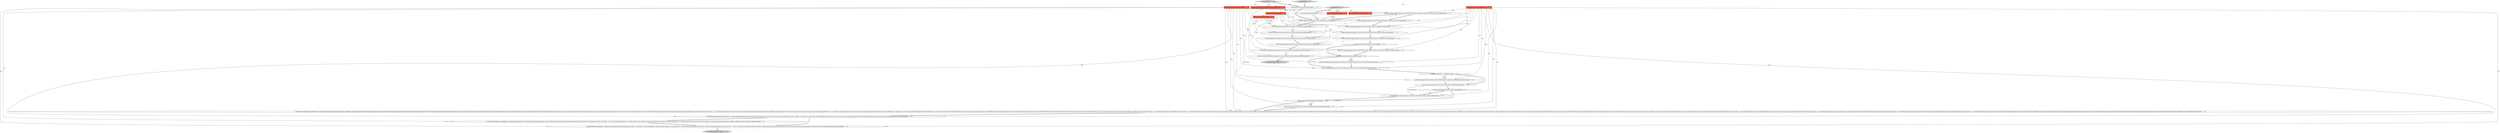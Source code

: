 digraph {
2 [style = filled, label = "@NotNull JsonWriter json@@@2@@@['1', '0', '0']", fillcolor = tomato, shape = box image = "AAA0AAABBB1BBB"];
27 [style = filled, label = "@NotNull JsonWriter json@@@2@@@['0', '1', '0']", fillcolor = tomato, shape = box image = "AAA0AAABBB2BBB"];
8 [style = filled, label = "dataSource.isShowUtilityObjects()@@@13@@@['1', '1', '0']", fillcolor = white, shape = diamond image = "AAA0AAABBB1BBB"];
32 [style = filled, label = "JSONUtils.serializeStringList(json,RegistryConstants.TAG_INCLUDE,filter.getInclude())@@@9@@@['0', '0', '1']", fillcolor = white, shape = ellipse image = "AAA0AAABBB3BBB"];
21 [style = filled, label = "JSONUtils.field(json,RegistryConstants.ATTR_SHOW_SYSTEM_OBJECTS,dataSource.isShowSystemObjects())@@@11@@@['1', '1', '0']", fillcolor = white, shape = ellipse image = "AAA0AAABBB1BBB"];
37 [style = filled, label = "String objectID@@@2@@@['0', '0', '1']", fillcolor = tomato, shape = box image = "AAA0AAABBB3BBB"];
39 [style = filled, label = "saveObjectFiler['0', '0', '1']", fillcolor = lightgray, shape = diamond image = "AAA0AAABBB3BBB"];
36 [style = filled, label = "JSONUtils.serializeStringList(json,RegistryConstants.TAG_EXCLUDE,filter.getExclude())@@@10@@@['0', '0', '1']", fillcolor = white, shape = ellipse image = "AAA0AAABBB3BBB"];
17 [style = filled, label = "JSONUtils.field(json,RegistryConstants.ATTR_FOLDER,dataSource.getFolder().getFolderPath())@@@18@@@['1', '1', '0']", fillcolor = white, shape = ellipse image = "AAA0AAABBB1BBB"];
41 [style = filled, label = "json.endObject()@@@11@@@['0', '0', '1']", fillcolor = lightgray, shape = ellipse image = "AAA0AAABBB3BBB"];
29 [style = filled, label = "String typeName@@@2@@@['0', '0', '1']", fillcolor = tomato, shape = box image = "AAA0AAABBB3BBB"];
31 [style = filled, label = "json.beginObject()@@@3@@@['0', '0', '1']", fillcolor = white, shape = ellipse image = "AAA0AAABBB3BBB"];
35 [style = filled, label = "JSONUtils.fieldNE(json,RegistryConstants.ATTR_DESCRIPTION,filter.getDescription())@@@7@@@['0', '0', '1']", fillcolor = white, shape = ellipse image = "AAA0AAABBB3BBB"];
20 [style = filled, label = "JSONUtils.field(json,RegistryConstants.ATTR_SAVE_PASSWORD,dataSource.isSavePassword())@@@9@@@['1', '1', '0']", fillcolor = white, shape = ellipse image = "AAA0AAABBB1BBB"];
12 [style = filled, label = "JSONUtils.field(json,RegistryConstants.ATTR_SHOW_UTIL_OBJECTS,dataSource.isShowUtilityObjects())@@@14@@@['1', '1', '0']", fillcolor = white, shape = ellipse image = "AAA0AAABBB1BBB"];
23 [style = filled, label = "JSONUtils.field(json,\"virtual-model-id\",dataSource.getVirtualModel().getId())@@@25@@@['1', '1', '0']", fillcolor = white, shape = ellipse image = "AAA0AAABBB1BBB"];
19 [style = filled, label = "@NotNull DataSourceDescriptor dataSource@@@2@@@['1', '1', '0']", fillcolor = tomato, shape = box image = "AAA0AAABBB1BBB"];
38 [style = filled, label = "JSONUtils.field(json,RegistryConstants.ATTR_ENABLED,filter.isEnabled())@@@8@@@['0', '0', '1']", fillcolor = white, shape = ellipse image = "AAA0AAABBB3BBB"];
22 [style = filled, label = "JSONUtils.field(json,RegistryConstants.ATTR_PROVIDER,dataSource.getDriver().getProviderDescriptor().getId())@@@5@@@['1', '1', '0']", fillcolor = white, shape = ellipse image = "AAA0AAABBB1BBB"];
3 [style = filled, label = "final String lockPasswordHash = dataSource.getLockPasswordHash()@@@20@@@['1', '1', '0']", fillcolor = white, shape = ellipse image = "AAA0AAABBB1BBB"];
15 [style = filled, label = "JSONUtils.field(json,RegistryConstants.ATTR_LOCK_PASSWORD,lockPasswordHash)@@@22@@@['1', '1', '0']", fillcolor = white, shape = ellipse image = "AAA0AAABBB1BBB"];
16 [style = filled, label = "json.name(dataSource.getId())@@@3@@@['1', '1', '0']", fillcolor = white, shape = ellipse image = "AAA0AAABBB1BBB"];
10 [style = filled, label = "JSONUtils.fieldNE(json,RegistryConstants.TAG_DESCRIPTION,dataSource.getDescription())@@@8@@@['1', '1', '0']", fillcolor = white, shape = ellipse image = "AAA0AAABBB1BBB"];
40 [style = filled, label = "JSONUtils.fieldNE(json,RegistryConstants.ATTR_NAME,filter.getName())@@@6@@@['0', '0', '1']", fillcolor = white, shape = ellipse image = "AAA0AAABBB3BBB"];
34 [style = filled, label = "JSONUtils.fieldNE(json,RegistryConstants.ATTR_TYPE,typeName)@@@5@@@['0', '0', '1']", fillcolor = white, shape = ellipse image = "AAA0AAABBB3BBB"];
13 [style = filled, label = "{List<DBPDataSourcePermission> permissions = dataSource.getModifyPermission()if (!CommonUtils.isEmpty(permissions)) {json.name(\"security\")json.beginObject()List<String> permIds = new ArrayList<>(permissions.size())for (DBPDataSourcePermission perm : permissions)permIds.add(perm.getId())JSONUtils.serializeStringList(json,\"permission-restrictions\",permIds)json.endObject()}}@@@99@@@['1', '1', '0']", fillcolor = white, shape = ellipse image = "AAA0AAABBB1BBB"];
0 [style = filled, label = "{SimplePreferenceStore prefStore = dataSource.getPreferenceStore()Map<String,String> props = new TreeMap<>()for (String propName : prefStore.preferenceNames()){String propValue = prefStore.getString(propName)String defValue = prefStore.getDefaultString(propName)if (propValue != null && !CommonUtils.equalObjects(propValue,defValue)) {props.put(propName,propValue)}}if (!props.isEmpty()) {JSONUtils.serializeProperties(json,RegistryConstants.TAG_CUSTOM_PROPERTIES,props)}}@@@128@@@['1', '1', '0']", fillcolor = white, shape = ellipse image = "AAA0AAABBB1BBB"];
26 [style = filled, label = "saveDataSource['0', '1', '0']", fillcolor = lightgray, shape = diamond image = "AAA0AAABBB2BBB"];
14 [style = filled, label = "dataSource.getFolder() != null@@@17@@@['1', '1', '0']", fillcolor = white, shape = diamond image = "AAA0AAABBB1BBB"];
9 [style = filled, label = "dataSource.hasSharedVirtualModel()@@@24@@@['1', '1', '0']", fillcolor = white, shape = diamond image = "AAA0AAABBB1BBB"];
25 [style = filled, label = "!CommonUtils.isEmpty(lockPasswordHash)@@@21@@@['1', '1', '0']", fillcolor = white, shape = diamond image = "AAA0AAABBB1BBB"];
6 [style = filled, label = "{DBPConnectionConfiguration connectionInfo = dataSource.getConnectionConfiguration()json.name(\"configuration\")json.beginObject()JSONUtils.fieldNE(json,RegistryConstants.ATTR_HOST,connectionInfo.getHostName())JSONUtils.fieldNE(json,RegistryConstants.ATTR_PORT,connectionInfo.getHostPort())JSONUtils.fieldNE(json,RegistryConstants.ATTR_SERVER,connectionInfo.getServerName())JSONUtils.fieldNE(json,RegistryConstants.ATTR_DATABASE,connectionInfo.getDatabaseName())JSONUtils.fieldNE(json,RegistryConstants.ATTR_URL,connectionInfo.getUrl())saveSecuredCredentials(dataSource,null,null,connectionInfo.getUserName(),dataSource.isSavePassword()? connectionInfo.getUserPassword(): null)JSONUtils.fieldNE(json,RegistryConstants.ATTR_HOME,connectionInfo.getClientHomeId())if (connectionInfo.getConnectionType() != null) {JSONUtils.field(json,RegistryConstants.ATTR_TYPE,connectionInfo.getConnectionType().getId())}JSONUtils.fieldNE(json,RegistryConstants.ATTR_COLOR,connectionInfo.getConnectionColor())if (connectionInfo.getKeepAliveInterval() > 0) {JSONUtils.field(json,RegistryConstants.ATTR_KEEP_ALIVE,connectionInfo.getKeepAliveInterval())}JSONUtils.fieldNE(json,\"config-profile\",connectionInfo.getConfigProfileName())JSONUtils.fieldNE(json,\"user-profile\",connectionInfo.getUserProfileName())JSONUtils.serializeProperties(json,RegistryConstants.TAG_PROPERTIES,connectionInfo.getProperties())JSONUtils.serializeProperties(json,RegistryConstants.TAG_PROVIDER_PROPERTIES,connectionInfo.getProviderProperties())if (!ArrayUtils.isEmpty(connectionInfo.getDeclaredEvents())) {json.name(RegistryConstants.TAG_EVENTS)json.beginObject()for (DBPConnectionEventType eventType : connectionInfo.getDeclaredEvents()){DBRShellCommand command = connectionInfo.getEvent(eventType)json.name(eventType.name())json.beginObject()JSONUtils.field(json,RegistryConstants.ATTR_ENABLED,command.isEnabled())JSONUtils.field(json,RegistryConstants.ATTR_SHOW_PANEL,command.isShowProcessPanel())JSONUtils.field(json,RegistryConstants.ATTR_WAIT_PROCESS,command.isWaitProcessFinish())if (command.isWaitProcessFinish()) {JSONUtils.field(json,RegistryConstants.ATTR_WAIT_PROCESS_TIMEOUT,command.getWaitProcessTimeoutMs())}JSONUtils.field(json,RegistryConstants.ATTR_TERMINATE_AT_DISCONNECT,command.isTerminateAtDisconnect())JSONUtils.field(json,RegistryConstants.ATTR_PAUSE_AFTER_EXECUTE,command.getPauseAfterExecute())JSONUtils.fieldNE(json,RegistryConstants.ATTR_WORKING_DIRECTORY,command.getWorkingDirectory())JSONUtils.fieldNE(json,RegistryConstants.ATTR_COMMAND,command.getCommand())json.endObject()}json.endObject()}if (!CommonUtils.isEmpty(connectionInfo.getHandlers())) {json.name(RegistryConstants.TAG_HANDLERS)json.beginObject()for (DBWHandlerConfiguration configuration : connectionInfo.getHandlers()){saveNetworkHandlerConfiguration(json,dataSource,null,configuration)}json.endObject()}{DBPConnectionBootstrap bootstrap = connectionInfo.getBootstrap()if (bootstrap.hasData()) {json.name(RegistryConstants.TAG_BOOTSTRAP)json.beginObject()if (bootstrap.getDefaultAutoCommit() != null) {JSONUtils.field(json,RegistryConstants.ATTR_AUTOCOMMIT,bootstrap.getDefaultAutoCommit())}if (bootstrap.getDefaultTransactionIsolation() != null) {JSONUtils.field(json,RegistryConstants.ATTR_TXN_ISOLATION,bootstrap.getDefaultTransactionIsolation())}JSONUtils.fieldNE(json,RegistryConstants.ATTR_DEFAULT_OBJECT,bootstrap.getDefaultObjectName())if (bootstrap.isIgnoreErrors()) {JSONUtils.field(json,RegistryConstants.ATTR_IGNORE_ERRORS,true)}JSONUtils.serializeStringList(json,RegistryConstants.TAG_QUERY,bootstrap.getInitQueries())json.endObject()}}json.endObject()}@@@27@@@['1', '1', '0']", fillcolor = white, shape = ellipse image = "AAA0AAABBB1BBB"];
18 [style = filled, label = "json.endObject()@@@142@@@['1', '1', '0']", fillcolor = lightgray, shape = ellipse image = "AAA0AAABBB1BBB"];
5 [style = filled, label = "JSONUtils.field(json,RegistryConstants.ATTR_DRIVER,dataSource.getDriver().getId())@@@6@@@['1', '1', '0']", fillcolor = white, shape = ellipse image = "AAA0AAABBB1BBB"];
33 [style = filled, label = "DBSObjectFilter filter@@@2@@@['0', '0', '1']", fillcolor = tomato, shape = box image = "AAA0AAABBB3BBB"];
28 [style = filled, label = "{Collection<FilterMapping> filterMappings = dataSource.getObjectFilters()if (!CommonUtils.isEmpty(filterMappings)) {json.name(RegistryConstants.TAG_FILTERS)json.beginArray()for (FilterMapping filter : filterMappings){if (filter.defaultFilter != null && !filter.defaultFilter.isEmpty()) {saveObjectFiler(json,filter.typeName,null,filter.defaultFilter)}for (Map.Entry<String,DBSObjectFilter> cf : filter.customFilters.entrySet()){if (!cf.getValue().isEmpty()) {saveObjectFiler(json,filter.typeName,cf.getKey(),cf.getValue())}}}json.endArray()}}@@@110@@@['0', '1', '0']", fillcolor = white, shape = ellipse image = "AAA1AAABBB2BBB"];
7 [style = filled, label = "JSONUtils.field(json,RegistryConstants.ATTR_NAME,dataSource.getName())@@@7@@@['1', '1', '0']", fillcolor = white, shape = ellipse image = "AAA0AAABBB1BBB"];
30 [style = filled, label = "JsonWriter json@@@2@@@['0', '0', '1']", fillcolor = tomato, shape = box image = "AAA0AAABBB3BBB"];
11 [style = filled, label = "JSONUtils.field(json,RegistryConstants.ATTR_READ_ONLY,dataSource.isConnectionReadOnly())@@@16@@@['1', '1', '0']", fillcolor = white, shape = ellipse image = "AAA0AAABBB1BBB"];
1 [style = filled, label = "JSONUtils.fieldNE(json,RegistryConstants.ATTR_ID,objectID)@@@4@@@['1', '1', '1']", fillcolor = white, shape = ellipse image = "AAA0AAABBB1BBB"];
24 [style = filled, label = "dataSource.isShowSystemObjects()@@@10@@@['1', '1', '0']", fillcolor = white, shape = diamond image = "AAA0AAABBB1BBB"];
4 [style = filled, label = "saveDataSource['1', '0', '0']", fillcolor = lightgray, shape = diamond image = "AAA0AAABBB1BBB"];
24->21 [style = bold, label=""];
2->20 [style = solid, label="json"];
14->3 [style = bold, label=""];
10->35 [style = dashed, label="0"];
30->38 [style = solid, label="json"];
27->22 [style = solid, label="json"];
39->30 [style = dotted, label="true"];
27->0 [style = solid, label="json"];
2->0 [style = solid, label="json"];
17->3 [style = bold, label=""];
2->10 [style = solid, label="json"];
16->1 [style = bold, label=""];
3->25 [style = bold, label=""];
2->7 [style = solid, label="json"];
27->10 [style = solid, label="json"];
30->36 [style = solid, label="json"];
26->19 [style = dotted, label="true"];
21->36 [style = dashed, label="0"];
1->22 [style = bold, label=""];
40->35 [style = bold, label=""];
27->28 [style = solid, label="json"];
28->0 [style = bold, label=""];
2->21 [style = solid, label="json"];
2->5 [style = solid, label="json"];
2->23 [style = solid, label="json"];
39->31 [style = bold, label=""];
14->17 [style = bold, label=""];
2->15 [style = solid, label="json"];
15->9 [style = bold, label=""];
26->16 [style = bold, label=""];
30->34 [style = solid, label="json"];
13->0 [style = bold, label=""];
2->13 [style = solid, label="json"];
21->8 [style = bold, label=""];
13->28 [style = bold, label=""];
2->22 [style = solid, label="json"];
36->41 [style = bold, label=""];
27->23 [style = solid, label="json"];
30->40 [style = solid, label="json"];
39->29 [style = dotted, label="true"];
27->20 [style = solid, label="json"];
4->19 [style = dotted, label="true"];
25->9 [style = bold, label=""];
30->35 [style = solid, label="json"];
1->34 [style = bold, label=""];
25->15 [style = bold, label=""];
5->7 [style = bold, label=""];
27->6 [style = solid, label="json"];
9->23 [style = dotted, label="true"];
10->20 [style = bold, label=""];
14->17 [style = dotted, label="true"];
4->16 [style = bold, label=""];
5->34 [style = dashed, label="0"];
11->14 [style = bold, label=""];
9->6 [style = bold, label=""];
37->1 [style = solid, label="objectID"];
23->6 [style = bold, label=""];
39->33 [style = dotted, label="true"];
27->12 [style = solid, label="json"];
20->24 [style = bold, label=""];
27->7 [style = solid, label="json"];
24->8 [style = bold, label=""];
27->13 [style = solid, label="json"];
30->1 [style = solid, label="json"];
19->6 [style = solid, label="dataSource"];
7->40 [style = dashed, label="0"];
2->17 [style = solid, label="json"];
4->2 [style = dotted, label="true"];
38->32 [style = bold, label=""];
22->5 [style = bold, label=""];
27->21 [style = solid, label="json"];
31->1 [style = bold, label=""];
8->12 [style = bold, label=""];
7->10 [style = bold, label=""];
2->11 [style = solid, label="json"];
6->13 [style = bold, label=""];
34->40 [style = bold, label=""];
25->15 [style = dotted, label="true"];
24->21 [style = dotted, label="true"];
32->36 [style = bold, label=""];
8->11 [style = bold, label=""];
27->15 [style = solid, label="json"];
35->38 [style = bold, label=""];
20->38 [style = dashed, label="0"];
2->12 [style = solid, label="json"];
30->32 [style = solid, label="json"];
29->34 [style = solid, label="typeName"];
27->17 [style = solid, label="json"];
2->6 [style = solid, label="json"];
3->15 [style = solid, label="lockPasswordHash"];
27->5 [style = solid, label="json"];
39->37 [style = dotted, label="true"];
12->11 [style = bold, label=""];
9->23 [style = bold, label=""];
27->11 [style = solid, label="json"];
26->27 [style = dotted, label="true"];
22->1 [style = dashed, label="0"];
0->18 [style = bold, label=""];
8->12 [style = dotted, label="true"];
}
